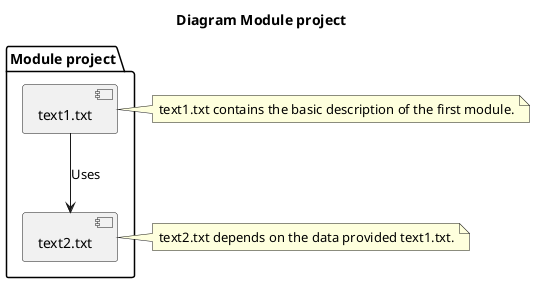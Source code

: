 @startuml

title Diagram Module project 

package "Module project" {
  [text1.txt] --> [text2.txt] : "Uses"
}

note right of [text1.txt]
  text1.txt contains the basic description of the first module.
end note

note left of [text2.txt]
  text2.txt depends on the data provided text1.txt.
end note
@enduml
